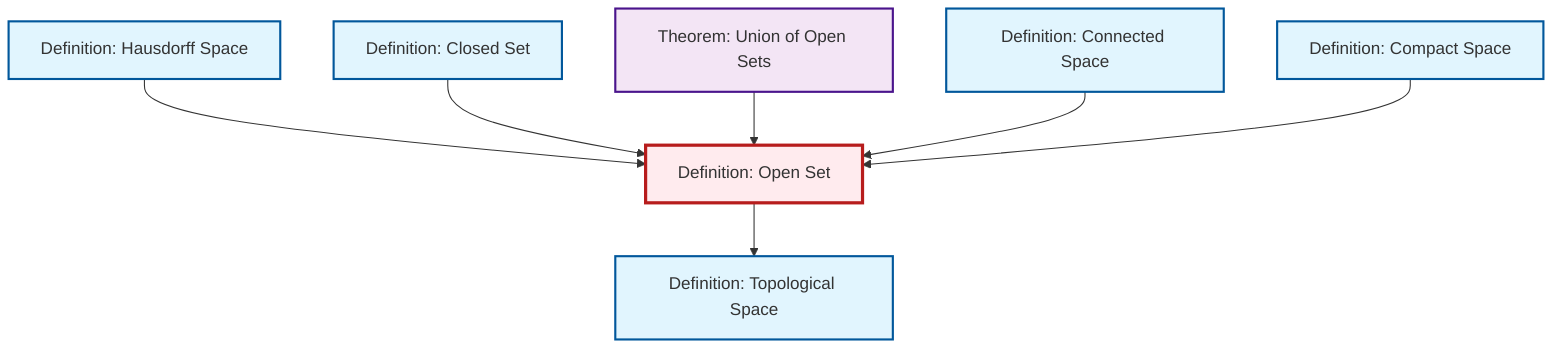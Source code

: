 graph TD
    classDef definition fill:#e1f5fe,stroke:#01579b,stroke-width:2px
    classDef theorem fill:#f3e5f5,stroke:#4a148c,stroke-width:2px
    classDef axiom fill:#fff3e0,stroke:#e65100,stroke-width:2px
    classDef example fill:#e8f5e9,stroke:#1b5e20,stroke-width:2px
    classDef current fill:#ffebee,stroke:#b71c1c,stroke-width:3px
    def-hausdorff["Definition: Hausdorff Space"]:::definition
    def-compact["Definition: Compact Space"]:::definition
    def-topological-space["Definition: Topological Space"]:::definition
    def-open-set["Definition: Open Set"]:::definition
    thm-union-open-sets["Theorem: Union of Open Sets"]:::theorem
    def-closed-set["Definition: Closed Set"]:::definition
    def-connected["Definition: Connected Space"]:::definition
    def-hausdorff --> def-open-set
    def-open-set --> def-topological-space
    def-closed-set --> def-open-set
    thm-union-open-sets --> def-open-set
    def-connected --> def-open-set
    def-compact --> def-open-set
    class def-open-set current